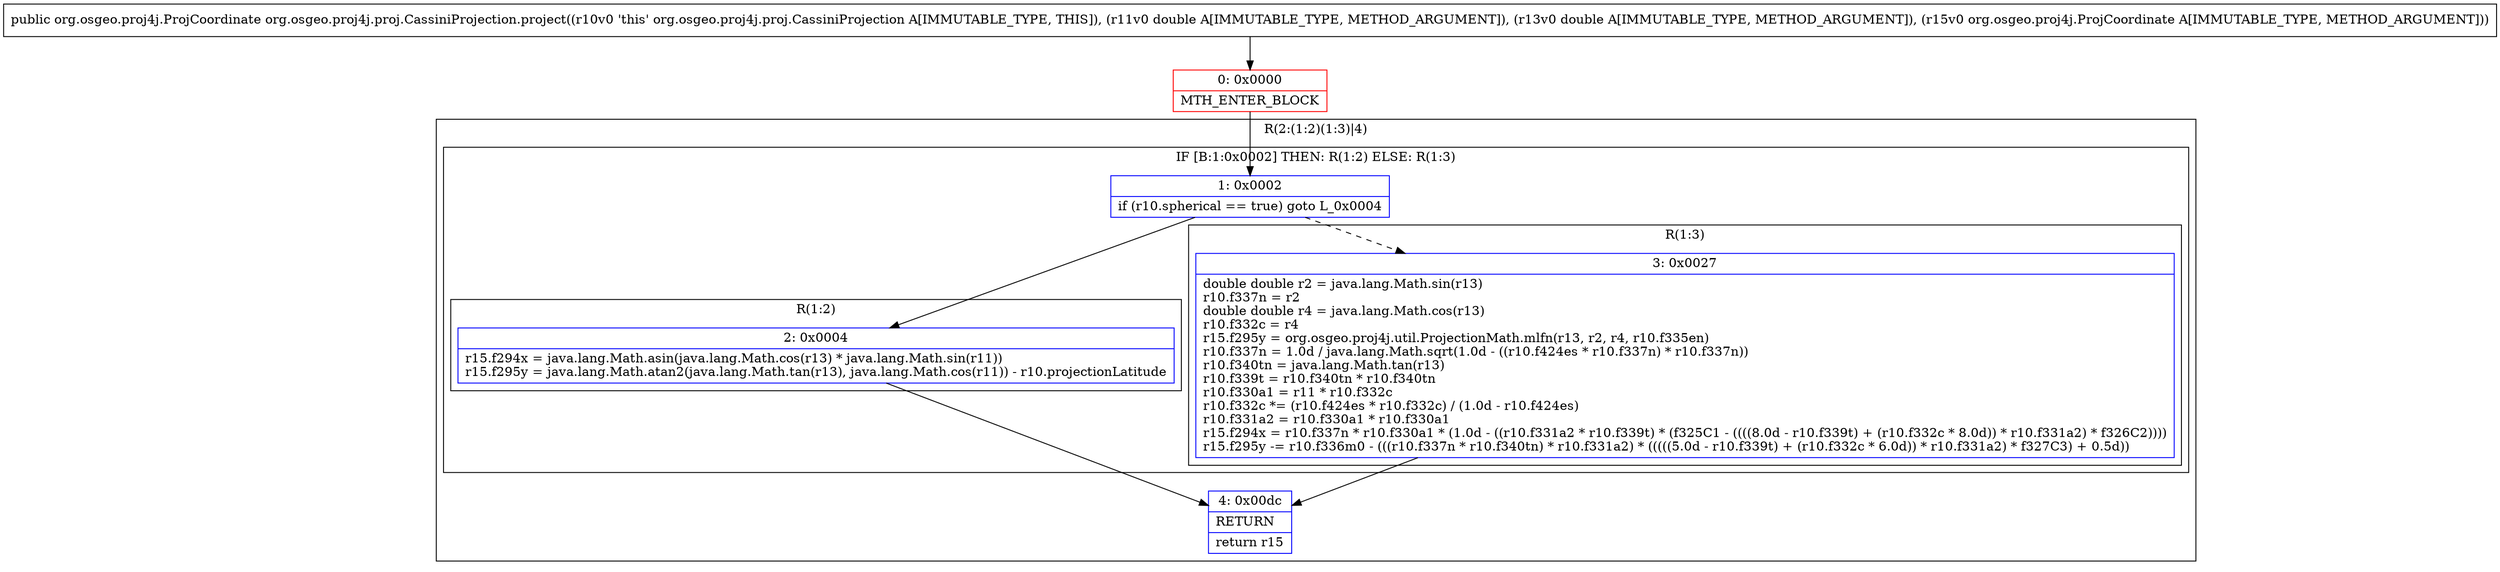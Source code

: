 digraph "CFG fororg.osgeo.proj4j.proj.CassiniProjection.project(DDLorg\/osgeo\/proj4j\/ProjCoordinate;)Lorg\/osgeo\/proj4j\/ProjCoordinate;" {
subgraph cluster_Region_1530898184 {
label = "R(2:(1:2)(1:3)|4)";
node [shape=record,color=blue];
subgraph cluster_IfRegion_1590360180 {
label = "IF [B:1:0x0002] THEN: R(1:2) ELSE: R(1:3)";
node [shape=record,color=blue];
Node_1 [shape=record,label="{1\:\ 0x0002|if (r10.spherical == true) goto L_0x0004\l}"];
subgraph cluster_Region_969664709 {
label = "R(1:2)";
node [shape=record,color=blue];
Node_2 [shape=record,label="{2\:\ 0x0004|r15.f294x = java.lang.Math.asin(java.lang.Math.cos(r13) * java.lang.Math.sin(r11))\lr15.f295y = java.lang.Math.atan2(java.lang.Math.tan(r13), java.lang.Math.cos(r11)) \- r10.projectionLatitude\l}"];
}
subgraph cluster_Region_2004692367 {
label = "R(1:3)";
node [shape=record,color=blue];
Node_3 [shape=record,label="{3\:\ 0x0027|double double r2 = java.lang.Math.sin(r13)\lr10.f337n = r2\ldouble double r4 = java.lang.Math.cos(r13)\lr10.f332c = r4\lr15.f295y = org.osgeo.proj4j.util.ProjectionMath.mlfn(r13, r2, r4, r10.f335en)\lr10.f337n = 1.0d \/ java.lang.Math.sqrt(1.0d \- ((r10.f424es * r10.f337n) * r10.f337n))\lr10.f340tn = java.lang.Math.tan(r13)\lr10.f339t = r10.f340tn * r10.f340tn\lr10.f330a1 = r11 * r10.f332c\lr10.f332c *= (r10.f424es * r10.f332c) \/ (1.0d \- r10.f424es)\lr10.f331a2 = r10.f330a1 * r10.f330a1\lr15.f294x = r10.f337n * r10.f330a1 * (1.0d \- ((r10.f331a2 * r10.f339t) * (f325C1 \- ((((8.0d \- r10.f339t) + (r10.f332c * 8.0d)) * r10.f331a2) * f326C2))))\lr15.f295y \-= r10.f336m0 \- (((r10.f337n * r10.f340tn) * r10.f331a2) * (((((5.0d \- r10.f339t) + (r10.f332c * 6.0d)) * r10.f331a2) * f327C3) + 0.5d))\l}"];
}
}
Node_4 [shape=record,label="{4\:\ 0x00dc|RETURN\l|return r15\l}"];
}
Node_0 [shape=record,color=red,label="{0\:\ 0x0000|MTH_ENTER_BLOCK\l}"];
MethodNode[shape=record,label="{public org.osgeo.proj4j.ProjCoordinate org.osgeo.proj4j.proj.CassiniProjection.project((r10v0 'this' org.osgeo.proj4j.proj.CassiniProjection A[IMMUTABLE_TYPE, THIS]), (r11v0 double A[IMMUTABLE_TYPE, METHOD_ARGUMENT]), (r13v0 double A[IMMUTABLE_TYPE, METHOD_ARGUMENT]), (r15v0 org.osgeo.proj4j.ProjCoordinate A[IMMUTABLE_TYPE, METHOD_ARGUMENT])) }"];
MethodNode -> Node_0;
Node_1 -> Node_2;
Node_1 -> Node_3[style=dashed];
Node_2 -> Node_4;
Node_3 -> Node_4;
Node_0 -> Node_1;
}

